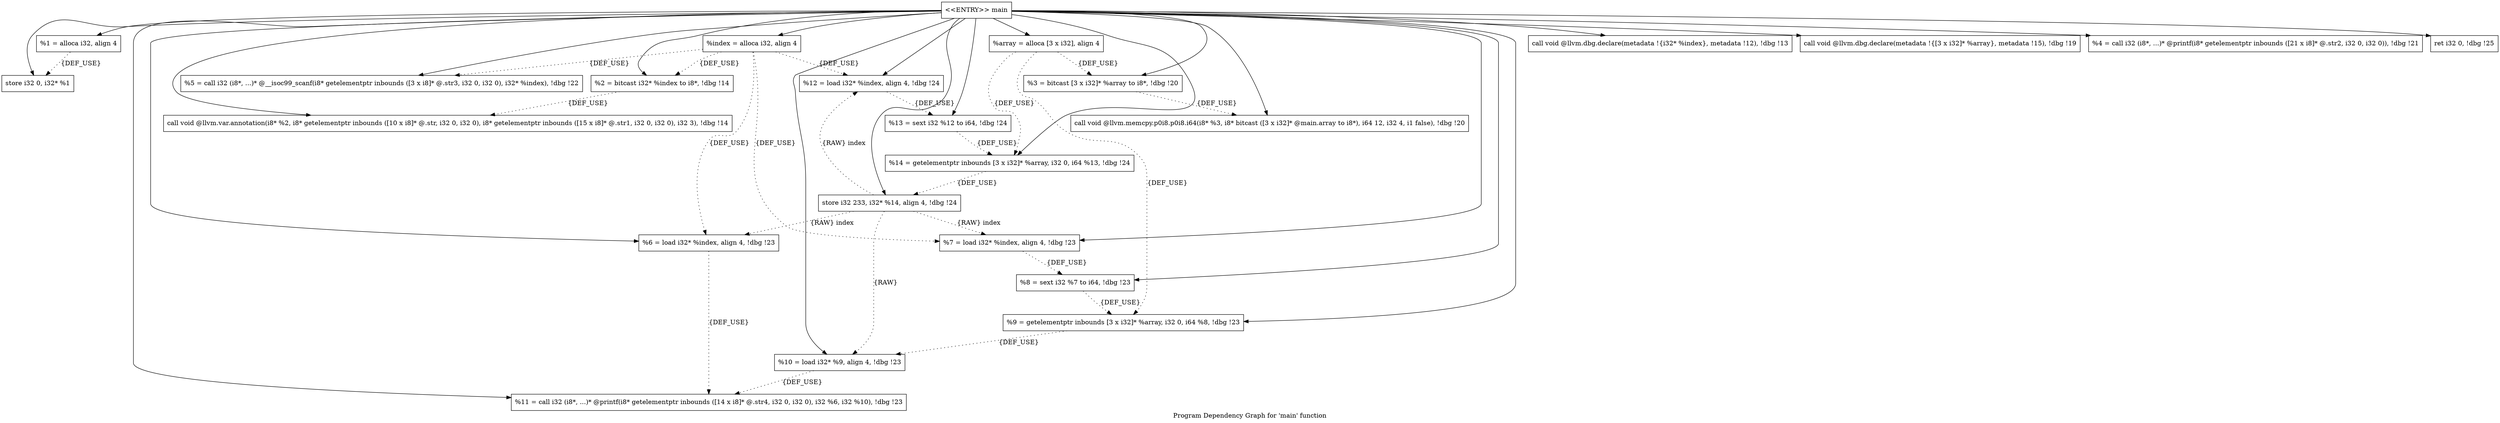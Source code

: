 digraph "Program Dependency Graph for 'main' function" {
	label="Program Dependency Graph for 'main' function";

	Node0x28b7cd0 [shape=record,label="{  %1 = alloca i32, align 4}"];
	Node0x28b7cd0 -> Node0x28b7d40[style=dotted,label = "{DEF_USE}" ];
	Node0x28b7d40 [shape=record,label="{  store i32 0, i32* %1}"];
	Node0x28b7db0 [shape=record,label="{  %index = alloca i32, align 4}"];
	Node0x28b7db0 -> Node0x28b7e50[style=dotted,label = "{DEF_USE}" ];
	Node0x28b7db0 -> Node0x28b7ec0[style=dotted,label = "{DEF_USE}" ];
	Node0x28b7db0 -> Node0x28b7f30[style=dotted,label = "{DEF_USE}" ];
	Node0x28b7db0 -> Node0x28b7e20[style=dotted,label = "{DEF_USE}" ];
	Node0x28b7db0 -> Node0x28b7fe0[style=dotted,label = "{DEF_USE}" ];
	Node0x28b7e50 [shape=record,label="{  %2 = bitcast i32* %index to i8*, !dbg !14}"];
	Node0x28b7e50 -> Node0x28b82c0[style=dotted,label = "{DEF_USE}" ];
	Node0x28b7ec0 [shape=record,label="{  %5 = call i32 (i8*, ...)* @__isoc99_scanf(i8* getelementptr inbounds ([3 x i8]* @.str3, i32 0, i32 0), i32* %index), !dbg !22}"];
	Node0x28b7f30 [shape=record,label="{  %6 = load i32* %index, align 4, !dbg !23}"];
	Node0x28b7f30 -> Node0x28b83e0[style=dotted,label = "{DEF_USE}" ];
	Node0x28b7e20 [shape=record,label="{  %7 = load i32* %index, align 4, !dbg !23}"];
	Node0x28b7e20 -> Node0x28b8450[style=dotted,label = "{DEF_USE}" ];
	Node0x28b7fe0 [shape=record,label="{  %12 = load i32* %index, align 4, !dbg !24}"];
	Node0x28b7fe0 -> Node0x28b8190[style=dotted,label = "{DEF_USE}" ];
	Node0x28b80e0 [shape=record,label="{  %array = alloca [3 x i32], align 4}"];
	Node0x28b80e0 -> Node0x28b81e0[style=dotted,label = "{DEF_USE}" ];
	Node0x28b80e0 -> Node0x28b8250[style=dotted,label = "{DEF_USE}" ];
	Node0x28b80e0 -> Node0x28b82f0[style=dotted,label = "{DEF_USE}" ];
	Node0x28b81e0 [shape=record,label="{  %3 = bitcast [3 x i32]* %array to i8*, !dbg !20}"];
	Node0x28b81e0 -> Node0x28b7070[style=dotted,label = "{DEF_USE}" ];
	Node0x28b8250 [shape=record,label="{  %9 = getelementptr inbounds [3 x i32]* %array, i32 0, i64 %8, !dbg !23}"];
	Node0x28b8250 -> Node0x28b84e0[style=dotted,label = "{DEF_USE}" ];
	Node0x28b82f0 [shape=record,label="{  %14 = getelementptr inbounds [3 x i32]* %array, i32 0, i64 %13, !dbg !24}"];
	Node0x28b82f0 -> Node0x28b86c0[style=dotted,label = "{DEF_USE}" ];
	Node0x28b82c0 [shape=record,label="{  call void @llvm.var.annotation(i8* %2, i8* getelementptr inbounds ([10 x i8]* @.str, i32 0, i32 0), i8* getelementptr inbounds ([15 x i8]* @.str1, i32 0, i32 0), i32 3), !dbg !14}"];
	Node0x28b7070 [shape=record,label="{  call void @llvm.memcpy.p0i8.p0i8.i64(i8* %3, i8* bitcast ([3 x i32]* @main.array to i8*), i64 12, i32 4, i1 false), !dbg !20}"];
	Node0x28b83e0 [shape=record,label="{  %11 = call i32 (i8*, ...)* @printf(i8* getelementptr inbounds ([14 x i8]* @.str4, i32 0, i32 0), i32 %6, i32 %10), !dbg !23}"];
	Node0x28b8450 [shape=record,label="{  %8 = sext i32 %7 to i64, !dbg !23}"];
	Node0x28b8450 -> Node0x28b8250[style=dotted,label = "{DEF_USE}" ];
	Node0x28b84e0 [shape=record,label="{  %10 = load i32* %9, align 4, !dbg !23}"];
	Node0x28b84e0 -> Node0x28b83e0[style=dotted,label = "{DEF_USE}" ];
	Node0x28b8190 [shape=record,label="{  %13 = sext i32 %12 to i64, !dbg !24}"];
	Node0x28b8190 -> Node0x28b82f0[style=dotted,label = "{DEF_USE}" ];
	Node0x28b86c0 [shape=record,label="{  store i32 233, i32* %14, align 4, !dbg !24}"];
	Node0x28b86c0 -> Node0x28b7f30[style=dotted,label = "{RAW} index"];
	Node0x28b86c0 -> Node0x28b7e20[style=dotted,label = "{RAW} index"];
	Node0x28b86c0 -> Node0x28b84e0[style=dotted,label = "{RAW} "];
	Node0x28b86c0 -> Node0x28b7fe0[style=dotted,label = "{RAW} index"];
	Node0x28b8770 [shape=record,label="{\<\<ENTRY\>\> main}"];
	Node0x28b8770 -> Node0x28b7cd0;
	Node0x28b8770 -> Node0x28b7db0;
	Node0x28b8770 -> Node0x28b80e0;
	Node0x28b8770 -> Node0x28b7d40;
	Node0x28b8770 -> Node0x28b8830;
	Node0x28b8770 -> Node0x28b7e50;
	Node0x28b8770 -> Node0x28b82c0;
	Node0x28b8770 -> Node0x28b8980;
	Node0x28b8770 -> Node0x28b81e0;
	Node0x28b8770 -> Node0x28b7070;
	Node0x28b8770 -> Node0x28b88f0;
	Node0x28b8770 -> Node0x28b7ec0;
	Node0x28b8770 -> Node0x28b7f30;
	Node0x28b8770 -> Node0x28b7e20;
	Node0x28b8770 -> Node0x28b8450;
	Node0x28b8770 -> Node0x28b8250;
	Node0x28b8770 -> Node0x28b84e0;
	Node0x28b8770 -> Node0x28b83e0;
	Node0x28b8770 -> Node0x28b7fe0;
	Node0x28b8770 -> Node0x28b8190;
	Node0x28b8770 -> Node0x28b82f0;
	Node0x28b8770 -> Node0x28b86c0;
	Node0x28b8770 -> Node0x28b89f0;
	Node0x28b8830 [shape=record,label="{  call void @llvm.dbg.declare(metadata !\{i32* %index\}, metadata !12), !dbg !13}"];
	Node0x28b8980 [shape=record,label="{  call void @llvm.dbg.declare(metadata !\{[3 x i32]* %array\}, metadata !15), !dbg !19}"];
	Node0x28b88f0 [shape=record,label="{  %4 = call i32 (i8*, ...)* @printf(i8* getelementptr inbounds ([21 x i8]* @.str2, i32 0, i32 0)), !dbg !21}"];
	Node0x28b89f0 [shape=record,label="{  ret i32 0, !dbg !25}"];
}
